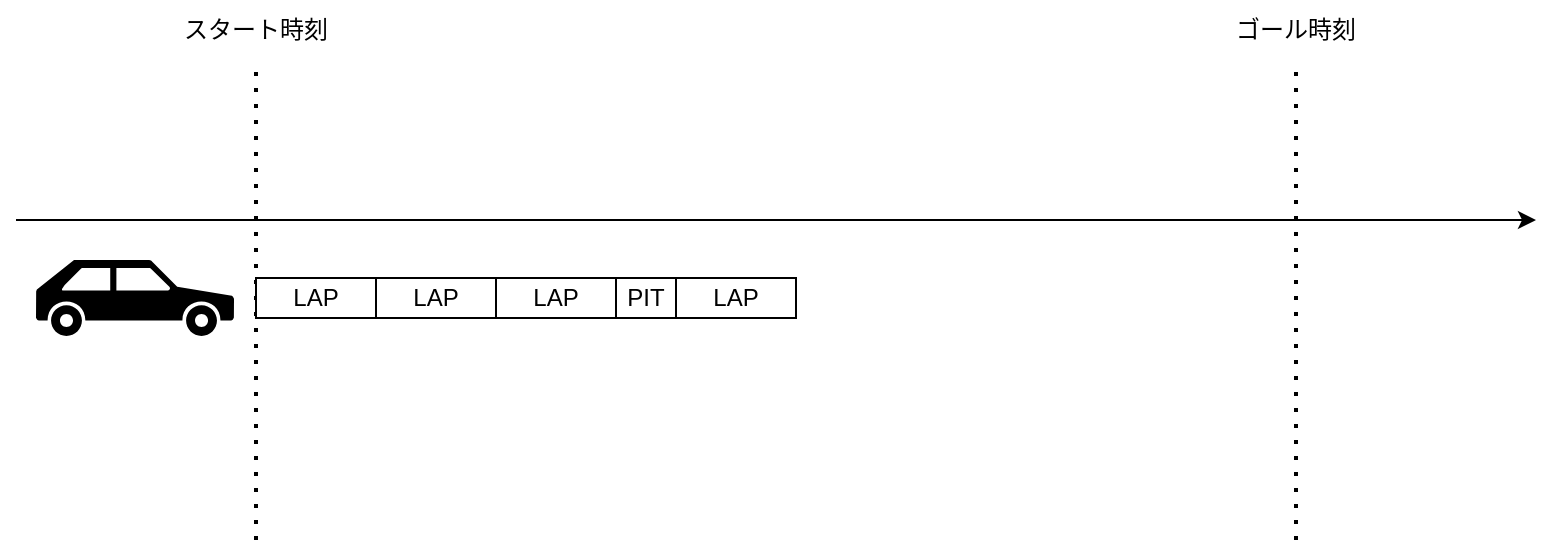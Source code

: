 <mxfile compressed="false" version="20.6.0" type="github"><diagram id="b3IY-KuWAlmWdipaNx6L" name="ページ1"><mxGraphModel dx="886" dy="472" grid="1" gridSize="10" guides="1" tooltips="1" connect="1" arrows="1" fold="1" page="1" pageScale="1" pageWidth="827" pageHeight="1169" math="0" shadow="0"><root><mxCell id="0"/><mxCell id="1" parent="0"/><mxCell id="rn-Xn6j3JbN983fssRj3-1" value="" style="endArrow=classic;html=1;rounded=0;" edge="1" parent="1"><mxGeometry width="50" height="50" relative="1" as="geometry"><mxPoint x="40" y="160" as="sourcePoint"/><mxPoint x="800" y="160" as="targetPoint"/></mxGeometry></mxCell><mxCell id="rn-Xn6j3JbN983fssRj3-2" value="" style="endArrow=none;dashed=1;html=1;dashPattern=1 3;strokeWidth=2;rounded=0;" edge="1" parent="1"><mxGeometry width="50" height="50" relative="1" as="geometry"><mxPoint x="160" y="320" as="sourcePoint"/><mxPoint x="160" y="80" as="targetPoint"/></mxGeometry></mxCell><mxCell id="rn-Xn6j3JbN983fssRj3-3" value="" style="endArrow=none;dashed=1;html=1;dashPattern=1 3;strokeWidth=2;rounded=0;" edge="1" parent="1"><mxGeometry width="50" height="50" relative="1" as="geometry"><mxPoint x="680" y="320" as="sourcePoint"/><mxPoint x="680" y="80" as="targetPoint"/></mxGeometry></mxCell><mxCell id="rn-Xn6j3JbN983fssRj3-4" value="スタート時刻" style="text;html=1;strokeColor=none;fillColor=none;align=center;verticalAlign=middle;whiteSpace=wrap;rounded=0;" vertex="1" parent="1"><mxGeometry x="100" y="50" width="120" height="30" as="geometry"/></mxCell><mxCell id="rn-Xn6j3JbN983fssRj3-5" value="ゴール時刻" style="text;html=1;strokeColor=none;fillColor=none;align=center;verticalAlign=middle;whiteSpace=wrap;rounded=0;" vertex="1" parent="1"><mxGeometry x="620" y="50" width="120" height="30" as="geometry"/></mxCell><mxCell id="rn-Xn6j3JbN983fssRj3-6" value="" style="shape=mxgraph.signs.transportation.car_3;html=1;pointerEvents=1;fillColor=#000000;strokeColor=none;verticalLabelPosition=bottom;verticalAlign=top;align=center;flipH=1;" vertex="1" parent="1"><mxGeometry x="50" y="180" width="99" height="38" as="geometry"/></mxCell><mxCell id="rn-Xn6j3JbN983fssRj3-7" value="LAP" style="rounded=0;whiteSpace=wrap;html=1;" vertex="1" parent="1"><mxGeometry x="160" y="189" width="60" height="20" as="geometry"/></mxCell><mxCell id="rn-Xn6j3JbN983fssRj3-8" value="LAP" style="rounded=0;whiteSpace=wrap;html=1;" vertex="1" parent="1"><mxGeometry x="220" y="189" width="60" height="20" as="geometry"/></mxCell><mxCell id="rn-Xn6j3JbN983fssRj3-9" value="LAP" style="rounded=0;whiteSpace=wrap;html=1;" vertex="1" parent="1"><mxGeometry x="280" y="189" width="60" height="20" as="geometry"/></mxCell><mxCell id="rn-Xn6j3JbN983fssRj3-10" value="LAP" style="rounded=0;whiteSpace=wrap;html=1;" vertex="1" parent="1"><mxGeometry x="370" y="189" width="60" height="20" as="geometry"/></mxCell><mxCell id="rn-Xn6j3JbN983fssRj3-11" value="PIT" style="rounded=0;whiteSpace=wrap;html=1;" vertex="1" parent="1"><mxGeometry x="340" y="189" width="30" height="20" as="geometry"/></mxCell></root></mxGraphModel></diagram></mxfile>